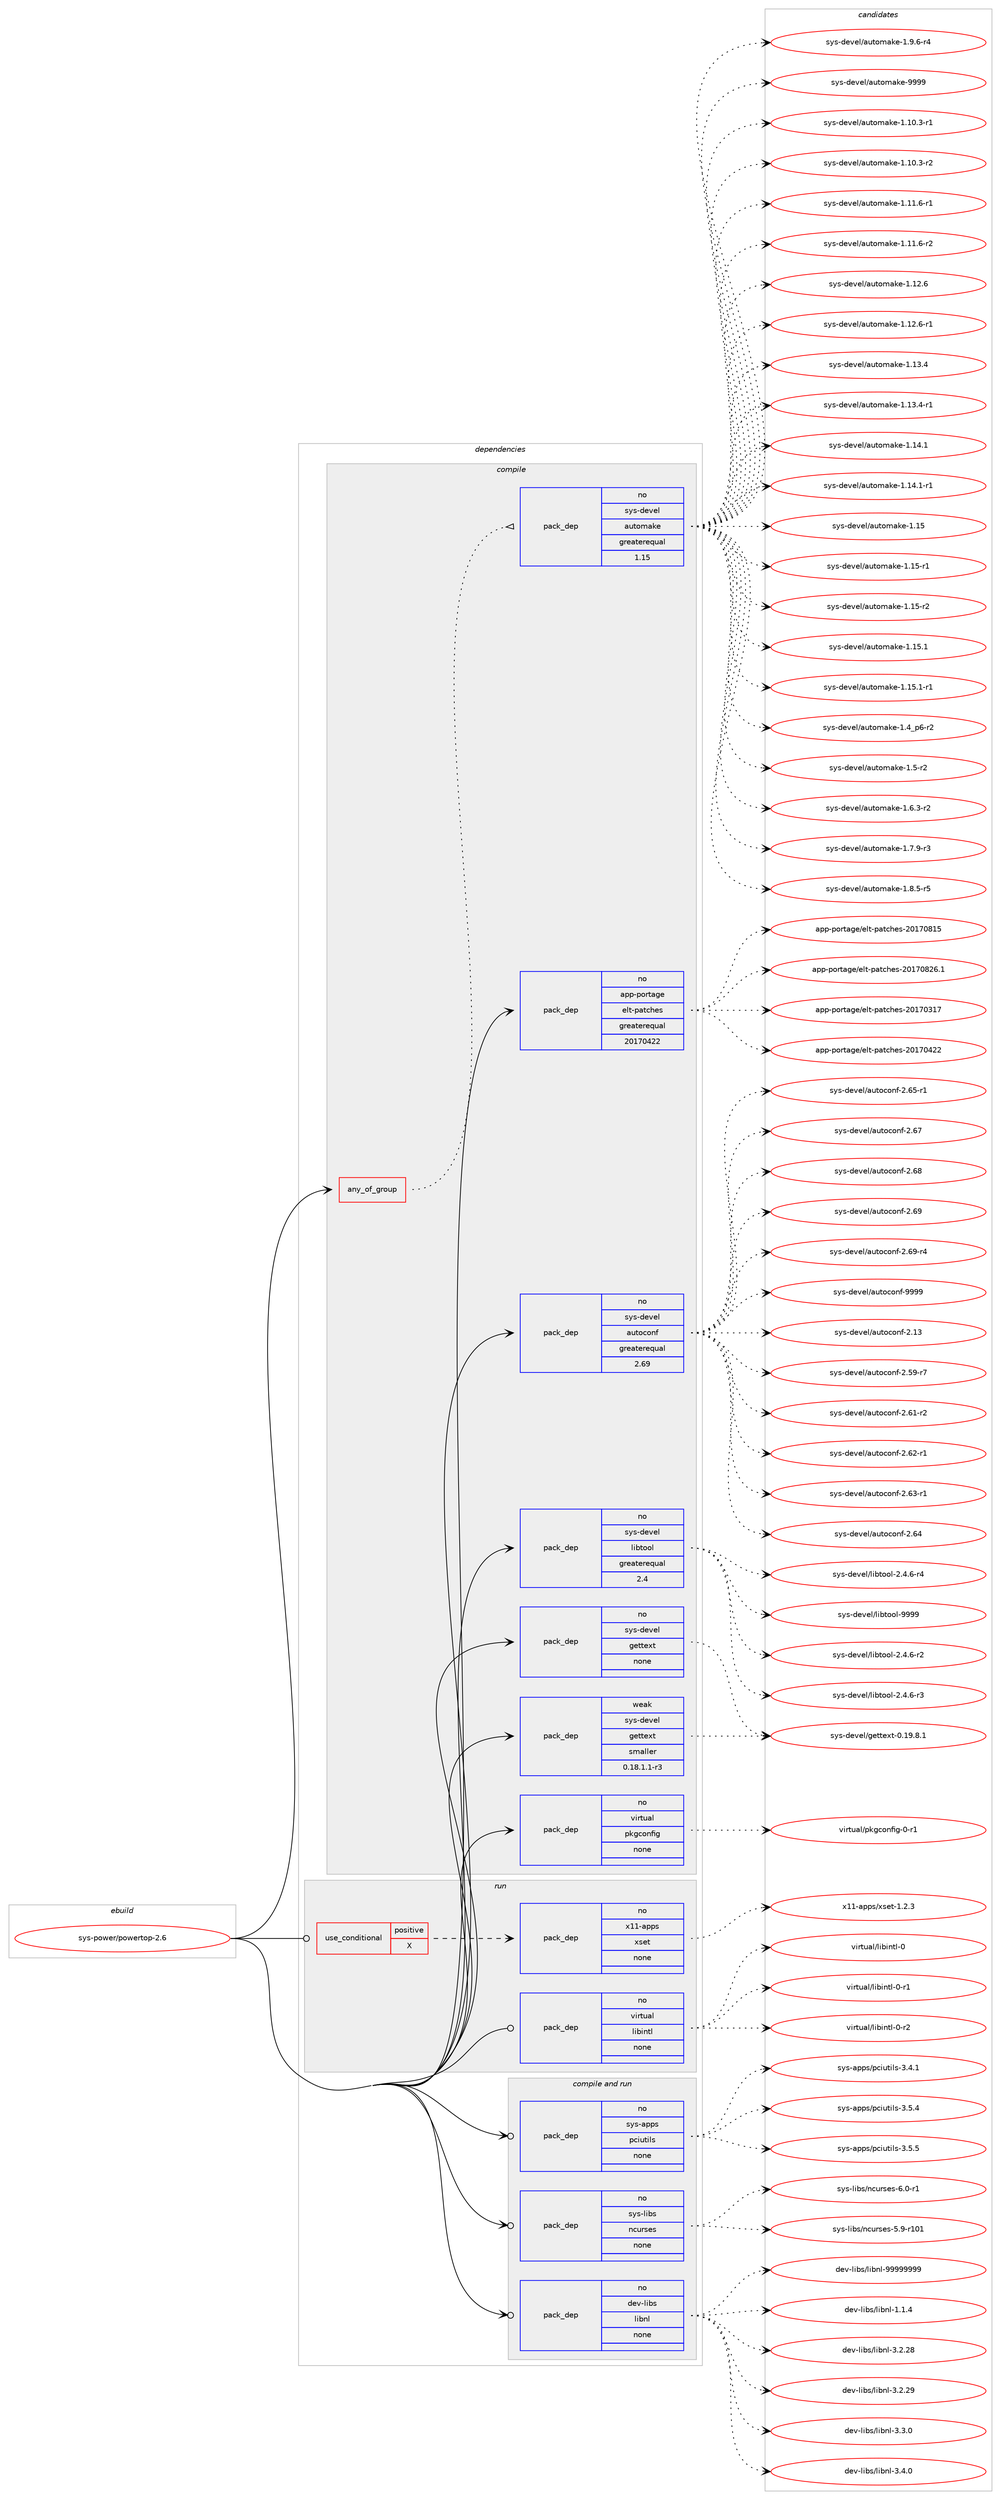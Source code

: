 digraph prolog {

# *************
# Graph options
# *************

newrank=true;
concentrate=true;
compound=true;
graph [rankdir=LR,fontname=Helvetica,fontsize=10,ranksep=1.5];#, ranksep=2.5, nodesep=0.2];
edge  [arrowhead=vee];
node  [fontname=Helvetica,fontsize=10];

# **********
# The ebuild
# **********

subgraph cluster_leftcol {
color=gray;
rank=same;
label=<<i>ebuild</i>>;
id [label="sys-power/powertop-2.6", color=red, width=4, href="../sys-power/powertop-2.6.svg"];
}

# ****************
# The dependencies
# ****************

subgraph cluster_midcol {
color=gray;
label=<<i>dependencies</i>>;
subgraph cluster_compile {
fillcolor="#eeeeee";
style=filled;
label=<<i>compile</i>>;
subgraph any8475 {
dependency496226 [label=<<TABLE BORDER="0" CELLBORDER="1" CELLSPACING="0" CELLPADDING="4"><TR><TD CELLPADDING="10">any_of_group</TD></TR></TABLE>>, shape=none, color=red];subgraph pack368777 {
dependency496227 [label=<<TABLE BORDER="0" CELLBORDER="1" CELLSPACING="0" CELLPADDING="4" WIDTH="220"><TR><TD ROWSPAN="6" CELLPADDING="30">pack_dep</TD></TR><TR><TD WIDTH="110">no</TD></TR><TR><TD>sys-devel</TD></TR><TR><TD>automake</TD></TR><TR><TD>greaterequal</TD></TR><TR><TD>1.15</TD></TR></TABLE>>, shape=none, color=blue];
}
dependency496226:e -> dependency496227:w [weight=20,style="dotted",arrowhead="oinv"];
}
id:e -> dependency496226:w [weight=20,style="solid",arrowhead="vee"];
subgraph pack368778 {
dependency496228 [label=<<TABLE BORDER="0" CELLBORDER="1" CELLSPACING="0" CELLPADDING="4" WIDTH="220"><TR><TD ROWSPAN="6" CELLPADDING="30">pack_dep</TD></TR><TR><TD WIDTH="110">no</TD></TR><TR><TD>app-portage</TD></TR><TR><TD>elt-patches</TD></TR><TR><TD>greaterequal</TD></TR><TR><TD>20170422</TD></TR></TABLE>>, shape=none, color=blue];
}
id:e -> dependency496228:w [weight=20,style="solid",arrowhead="vee"];
subgraph pack368779 {
dependency496229 [label=<<TABLE BORDER="0" CELLBORDER="1" CELLSPACING="0" CELLPADDING="4" WIDTH="220"><TR><TD ROWSPAN="6" CELLPADDING="30">pack_dep</TD></TR><TR><TD WIDTH="110">no</TD></TR><TR><TD>sys-devel</TD></TR><TR><TD>autoconf</TD></TR><TR><TD>greaterequal</TD></TR><TR><TD>2.69</TD></TR></TABLE>>, shape=none, color=blue];
}
id:e -> dependency496229:w [weight=20,style="solid",arrowhead="vee"];
subgraph pack368780 {
dependency496230 [label=<<TABLE BORDER="0" CELLBORDER="1" CELLSPACING="0" CELLPADDING="4" WIDTH="220"><TR><TD ROWSPAN="6" CELLPADDING="30">pack_dep</TD></TR><TR><TD WIDTH="110">no</TD></TR><TR><TD>sys-devel</TD></TR><TR><TD>gettext</TD></TR><TR><TD>none</TD></TR><TR><TD></TD></TR></TABLE>>, shape=none, color=blue];
}
id:e -> dependency496230:w [weight=20,style="solid",arrowhead="vee"];
subgraph pack368781 {
dependency496231 [label=<<TABLE BORDER="0" CELLBORDER="1" CELLSPACING="0" CELLPADDING="4" WIDTH="220"><TR><TD ROWSPAN="6" CELLPADDING="30">pack_dep</TD></TR><TR><TD WIDTH="110">no</TD></TR><TR><TD>sys-devel</TD></TR><TR><TD>libtool</TD></TR><TR><TD>greaterequal</TD></TR><TR><TD>2.4</TD></TR></TABLE>>, shape=none, color=blue];
}
id:e -> dependency496231:w [weight=20,style="solid",arrowhead="vee"];
subgraph pack368782 {
dependency496232 [label=<<TABLE BORDER="0" CELLBORDER="1" CELLSPACING="0" CELLPADDING="4" WIDTH="220"><TR><TD ROWSPAN="6" CELLPADDING="30">pack_dep</TD></TR><TR><TD WIDTH="110">no</TD></TR><TR><TD>virtual</TD></TR><TR><TD>pkgconfig</TD></TR><TR><TD>none</TD></TR><TR><TD></TD></TR></TABLE>>, shape=none, color=blue];
}
id:e -> dependency496232:w [weight=20,style="solid",arrowhead="vee"];
subgraph pack368783 {
dependency496233 [label=<<TABLE BORDER="0" CELLBORDER="1" CELLSPACING="0" CELLPADDING="4" WIDTH="220"><TR><TD ROWSPAN="6" CELLPADDING="30">pack_dep</TD></TR><TR><TD WIDTH="110">weak</TD></TR><TR><TD>sys-devel</TD></TR><TR><TD>gettext</TD></TR><TR><TD>smaller</TD></TR><TR><TD>0.18.1.1-r3</TD></TR></TABLE>>, shape=none, color=blue];
}
id:e -> dependency496233:w [weight=20,style="solid",arrowhead="vee"];
}
subgraph cluster_compileandrun {
fillcolor="#eeeeee";
style=filled;
label=<<i>compile and run</i>>;
subgraph pack368784 {
dependency496234 [label=<<TABLE BORDER="0" CELLBORDER="1" CELLSPACING="0" CELLPADDING="4" WIDTH="220"><TR><TD ROWSPAN="6" CELLPADDING="30">pack_dep</TD></TR><TR><TD WIDTH="110">no</TD></TR><TR><TD>dev-libs</TD></TR><TR><TD>libnl</TD></TR><TR><TD>none</TD></TR><TR><TD></TD></TR></TABLE>>, shape=none, color=blue];
}
id:e -> dependency496234:w [weight=20,style="solid",arrowhead="odotvee"];
subgraph pack368785 {
dependency496235 [label=<<TABLE BORDER="0" CELLBORDER="1" CELLSPACING="0" CELLPADDING="4" WIDTH="220"><TR><TD ROWSPAN="6" CELLPADDING="30">pack_dep</TD></TR><TR><TD WIDTH="110">no</TD></TR><TR><TD>sys-apps</TD></TR><TR><TD>pciutils</TD></TR><TR><TD>none</TD></TR><TR><TD></TD></TR></TABLE>>, shape=none, color=blue];
}
id:e -> dependency496235:w [weight=20,style="solid",arrowhead="odotvee"];
subgraph pack368786 {
dependency496236 [label=<<TABLE BORDER="0" CELLBORDER="1" CELLSPACING="0" CELLPADDING="4" WIDTH="220"><TR><TD ROWSPAN="6" CELLPADDING="30">pack_dep</TD></TR><TR><TD WIDTH="110">no</TD></TR><TR><TD>sys-libs</TD></TR><TR><TD>ncurses</TD></TR><TR><TD>none</TD></TR><TR><TD></TD></TR></TABLE>>, shape=none, color=blue];
}
id:e -> dependency496236:w [weight=20,style="solid",arrowhead="odotvee"];
}
subgraph cluster_run {
fillcolor="#eeeeee";
style=filled;
label=<<i>run</i>>;
subgraph cond118649 {
dependency496237 [label=<<TABLE BORDER="0" CELLBORDER="1" CELLSPACING="0" CELLPADDING="4"><TR><TD ROWSPAN="3" CELLPADDING="10">use_conditional</TD></TR><TR><TD>positive</TD></TR><TR><TD>X</TD></TR></TABLE>>, shape=none, color=red];
subgraph pack368787 {
dependency496238 [label=<<TABLE BORDER="0" CELLBORDER="1" CELLSPACING="0" CELLPADDING="4" WIDTH="220"><TR><TD ROWSPAN="6" CELLPADDING="30">pack_dep</TD></TR><TR><TD WIDTH="110">no</TD></TR><TR><TD>x11-apps</TD></TR><TR><TD>xset</TD></TR><TR><TD>none</TD></TR><TR><TD></TD></TR></TABLE>>, shape=none, color=blue];
}
dependency496237:e -> dependency496238:w [weight=20,style="dashed",arrowhead="vee"];
}
id:e -> dependency496237:w [weight=20,style="solid",arrowhead="odot"];
subgraph pack368788 {
dependency496239 [label=<<TABLE BORDER="0" CELLBORDER="1" CELLSPACING="0" CELLPADDING="4" WIDTH="220"><TR><TD ROWSPAN="6" CELLPADDING="30">pack_dep</TD></TR><TR><TD WIDTH="110">no</TD></TR><TR><TD>virtual</TD></TR><TR><TD>libintl</TD></TR><TR><TD>none</TD></TR><TR><TD></TD></TR></TABLE>>, shape=none, color=blue];
}
id:e -> dependency496239:w [weight=20,style="solid",arrowhead="odot"];
}
}

# **************
# The candidates
# **************

subgraph cluster_choices {
rank=same;
color=gray;
label=<<i>candidates</i>>;

subgraph choice368777 {
color=black;
nodesep=1;
choice11512111545100101118101108479711711611110997107101454946494846514511449 [label="sys-devel/automake-1.10.3-r1", color=red, width=4,href="../sys-devel/automake-1.10.3-r1.svg"];
choice11512111545100101118101108479711711611110997107101454946494846514511450 [label="sys-devel/automake-1.10.3-r2", color=red, width=4,href="../sys-devel/automake-1.10.3-r2.svg"];
choice11512111545100101118101108479711711611110997107101454946494946544511449 [label="sys-devel/automake-1.11.6-r1", color=red, width=4,href="../sys-devel/automake-1.11.6-r1.svg"];
choice11512111545100101118101108479711711611110997107101454946494946544511450 [label="sys-devel/automake-1.11.6-r2", color=red, width=4,href="../sys-devel/automake-1.11.6-r2.svg"];
choice1151211154510010111810110847971171161111099710710145494649504654 [label="sys-devel/automake-1.12.6", color=red, width=4,href="../sys-devel/automake-1.12.6.svg"];
choice11512111545100101118101108479711711611110997107101454946495046544511449 [label="sys-devel/automake-1.12.6-r1", color=red, width=4,href="../sys-devel/automake-1.12.6-r1.svg"];
choice1151211154510010111810110847971171161111099710710145494649514652 [label="sys-devel/automake-1.13.4", color=red, width=4,href="../sys-devel/automake-1.13.4.svg"];
choice11512111545100101118101108479711711611110997107101454946495146524511449 [label="sys-devel/automake-1.13.4-r1", color=red, width=4,href="../sys-devel/automake-1.13.4-r1.svg"];
choice1151211154510010111810110847971171161111099710710145494649524649 [label="sys-devel/automake-1.14.1", color=red, width=4,href="../sys-devel/automake-1.14.1.svg"];
choice11512111545100101118101108479711711611110997107101454946495246494511449 [label="sys-devel/automake-1.14.1-r1", color=red, width=4,href="../sys-devel/automake-1.14.1-r1.svg"];
choice115121115451001011181011084797117116111109971071014549464953 [label="sys-devel/automake-1.15", color=red, width=4,href="../sys-devel/automake-1.15.svg"];
choice1151211154510010111810110847971171161111099710710145494649534511449 [label="sys-devel/automake-1.15-r1", color=red, width=4,href="../sys-devel/automake-1.15-r1.svg"];
choice1151211154510010111810110847971171161111099710710145494649534511450 [label="sys-devel/automake-1.15-r2", color=red, width=4,href="../sys-devel/automake-1.15-r2.svg"];
choice1151211154510010111810110847971171161111099710710145494649534649 [label="sys-devel/automake-1.15.1", color=red, width=4,href="../sys-devel/automake-1.15.1.svg"];
choice11512111545100101118101108479711711611110997107101454946495346494511449 [label="sys-devel/automake-1.15.1-r1", color=red, width=4,href="../sys-devel/automake-1.15.1-r1.svg"];
choice115121115451001011181011084797117116111109971071014549465295112544511450 [label="sys-devel/automake-1.4_p6-r2", color=red, width=4,href="../sys-devel/automake-1.4_p6-r2.svg"];
choice11512111545100101118101108479711711611110997107101454946534511450 [label="sys-devel/automake-1.5-r2", color=red, width=4,href="../sys-devel/automake-1.5-r2.svg"];
choice115121115451001011181011084797117116111109971071014549465446514511450 [label="sys-devel/automake-1.6.3-r2", color=red, width=4,href="../sys-devel/automake-1.6.3-r2.svg"];
choice115121115451001011181011084797117116111109971071014549465546574511451 [label="sys-devel/automake-1.7.9-r3", color=red, width=4,href="../sys-devel/automake-1.7.9-r3.svg"];
choice115121115451001011181011084797117116111109971071014549465646534511453 [label="sys-devel/automake-1.8.5-r5", color=red, width=4,href="../sys-devel/automake-1.8.5-r5.svg"];
choice115121115451001011181011084797117116111109971071014549465746544511452 [label="sys-devel/automake-1.9.6-r4", color=red, width=4,href="../sys-devel/automake-1.9.6-r4.svg"];
choice115121115451001011181011084797117116111109971071014557575757 [label="sys-devel/automake-9999", color=red, width=4,href="../sys-devel/automake-9999.svg"];
dependency496227:e -> choice11512111545100101118101108479711711611110997107101454946494846514511449:w [style=dotted,weight="100"];
dependency496227:e -> choice11512111545100101118101108479711711611110997107101454946494846514511450:w [style=dotted,weight="100"];
dependency496227:e -> choice11512111545100101118101108479711711611110997107101454946494946544511449:w [style=dotted,weight="100"];
dependency496227:e -> choice11512111545100101118101108479711711611110997107101454946494946544511450:w [style=dotted,weight="100"];
dependency496227:e -> choice1151211154510010111810110847971171161111099710710145494649504654:w [style=dotted,weight="100"];
dependency496227:e -> choice11512111545100101118101108479711711611110997107101454946495046544511449:w [style=dotted,weight="100"];
dependency496227:e -> choice1151211154510010111810110847971171161111099710710145494649514652:w [style=dotted,weight="100"];
dependency496227:e -> choice11512111545100101118101108479711711611110997107101454946495146524511449:w [style=dotted,weight="100"];
dependency496227:e -> choice1151211154510010111810110847971171161111099710710145494649524649:w [style=dotted,weight="100"];
dependency496227:e -> choice11512111545100101118101108479711711611110997107101454946495246494511449:w [style=dotted,weight="100"];
dependency496227:e -> choice115121115451001011181011084797117116111109971071014549464953:w [style=dotted,weight="100"];
dependency496227:e -> choice1151211154510010111810110847971171161111099710710145494649534511449:w [style=dotted,weight="100"];
dependency496227:e -> choice1151211154510010111810110847971171161111099710710145494649534511450:w [style=dotted,weight="100"];
dependency496227:e -> choice1151211154510010111810110847971171161111099710710145494649534649:w [style=dotted,weight="100"];
dependency496227:e -> choice11512111545100101118101108479711711611110997107101454946495346494511449:w [style=dotted,weight="100"];
dependency496227:e -> choice115121115451001011181011084797117116111109971071014549465295112544511450:w [style=dotted,weight="100"];
dependency496227:e -> choice11512111545100101118101108479711711611110997107101454946534511450:w [style=dotted,weight="100"];
dependency496227:e -> choice115121115451001011181011084797117116111109971071014549465446514511450:w [style=dotted,weight="100"];
dependency496227:e -> choice115121115451001011181011084797117116111109971071014549465546574511451:w [style=dotted,weight="100"];
dependency496227:e -> choice115121115451001011181011084797117116111109971071014549465646534511453:w [style=dotted,weight="100"];
dependency496227:e -> choice115121115451001011181011084797117116111109971071014549465746544511452:w [style=dotted,weight="100"];
dependency496227:e -> choice115121115451001011181011084797117116111109971071014557575757:w [style=dotted,weight="100"];
}
subgraph choice368778 {
color=black;
nodesep=1;
choice97112112451121111141169710310147101108116451129711699104101115455048495548514955 [label="app-portage/elt-patches-20170317", color=red, width=4,href="../app-portage/elt-patches-20170317.svg"];
choice97112112451121111141169710310147101108116451129711699104101115455048495548525050 [label="app-portage/elt-patches-20170422", color=red, width=4,href="../app-portage/elt-patches-20170422.svg"];
choice97112112451121111141169710310147101108116451129711699104101115455048495548564953 [label="app-portage/elt-patches-20170815", color=red, width=4,href="../app-portage/elt-patches-20170815.svg"];
choice971121124511211111411697103101471011081164511297116991041011154550484955485650544649 [label="app-portage/elt-patches-20170826.1", color=red, width=4,href="../app-portage/elt-patches-20170826.1.svg"];
dependency496228:e -> choice97112112451121111141169710310147101108116451129711699104101115455048495548514955:w [style=dotted,weight="100"];
dependency496228:e -> choice97112112451121111141169710310147101108116451129711699104101115455048495548525050:w [style=dotted,weight="100"];
dependency496228:e -> choice97112112451121111141169710310147101108116451129711699104101115455048495548564953:w [style=dotted,weight="100"];
dependency496228:e -> choice971121124511211111411697103101471011081164511297116991041011154550484955485650544649:w [style=dotted,weight="100"];
}
subgraph choice368779 {
color=black;
nodesep=1;
choice115121115451001011181011084797117116111991111101024550464951 [label="sys-devel/autoconf-2.13", color=red, width=4,href="../sys-devel/autoconf-2.13.svg"];
choice1151211154510010111810110847971171161119911111010245504653574511455 [label="sys-devel/autoconf-2.59-r7", color=red, width=4,href="../sys-devel/autoconf-2.59-r7.svg"];
choice1151211154510010111810110847971171161119911111010245504654494511450 [label="sys-devel/autoconf-2.61-r2", color=red, width=4,href="../sys-devel/autoconf-2.61-r2.svg"];
choice1151211154510010111810110847971171161119911111010245504654504511449 [label="sys-devel/autoconf-2.62-r1", color=red, width=4,href="../sys-devel/autoconf-2.62-r1.svg"];
choice1151211154510010111810110847971171161119911111010245504654514511449 [label="sys-devel/autoconf-2.63-r1", color=red, width=4,href="../sys-devel/autoconf-2.63-r1.svg"];
choice115121115451001011181011084797117116111991111101024550465452 [label="sys-devel/autoconf-2.64", color=red, width=4,href="../sys-devel/autoconf-2.64.svg"];
choice1151211154510010111810110847971171161119911111010245504654534511449 [label="sys-devel/autoconf-2.65-r1", color=red, width=4,href="../sys-devel/autoconf-2.65-r1.svg"];
choice115121115451001011181011084797117116111991111101024550465455 [label="sys-devel/autoconf-2.67", color=red, width=4,href="../sys-devel/autoconf-2.67.svg"];
choice115121115451001011181011084797117116111991111101024550465456 [label="sys-devel/autoconf-2.68", color=red, width=4,href="../sys-devel/autoconf-2.68.svg"];
choice115121115451001011181011084797117116111991111101024550465457 [label="sys-devel/autoconf-2.69", color=red, width=4,href="../sys-devel/autoconf-2.69.svg"];
choice1151211154510010111810110847971171161119911111010245504654574511452 [label="sys-devel/autoconf-2.69-r4", color=red, width=4,href="../sys-devel/autoconf-2.69-r4.svg"];
choice115121115451001011181011084797117116111991111101024557575757 [label="sys-devel/autoconf-9999", color=red, width=4,href="../sys-devel/autoconf-9999.svg"];
dependency496229:e -> choice115121115451001011181011084797117116111991111101024550464951:w [style=dotted,weight="100"];
dependency496229:e -> choice1151211154510010111810110847971171161119911111010245504653574511455:w [style=dotted,weight="100"];
dependency496229:e -> choice1151211154510010111810110847971171161119911111010245504654494511450:w [style=dotted,weight="100"];
dependency496229:e -> choice1151211154510010111810110847971171161119911111010245504654504511449:w [style=dotted,weight="100"];
dependency496229:e -> choice1151211154510010111810110847971171161119911111010245504654514511449:w [style=dotted,weight="100"];
dependency496229:e -> choice115121115451001011181011084797117116111991111101024550465452:w [style=dotted,weight="100"];
dependency496229:e -> choice1151211154510010111810110847971171161119911111010245504654534511449:w [style=dotted,weight="100"];
dependency496229:e -> choice115121115451001011181011084797117116111991111101024550465455:w [style=dotted,weight="100"];
dependency496229:e -> choice115121115451001011181011084797117116111991111101024550465456:w [style=dotted,weight="100"];
dependency496229:e -> choice115121115451001011181011084797117116111991111101024550465457:w [style=dotted,weight="100"];
dependency496229:e -> choice1151211154510010111810110847971171161119911111010245504654574511452:w [style=dotted,weight="100"];
dependency496229:e -> choice115121115451001011181011084797117116111991111101024557575757:w [style=dotted,weight="100"];
}
subgraph choice368780 {
color=black;
nodesep=1;
choice1151211154510010111810110847103101116116101120116454846495746564649 [label="sys-devel/gettext-0.19.8.1", color=red, width=4,href="../sys-devel/gettext-0.19.8.1.svg"];
dependency496230:e -> choice1151211154510010111810110847103101116116101120116454846495746564649:w [style=dotted,weight="100"];
}
subgraph choice368781 {
color=black;
nodesep=1;
choice1151211154510010111810110847108105981161111111084550465246544511450 [label="sys-devel/libtool-2.4.6-r2", color=red, width=4,href="../sys-devel/libtool-2.4.6-r2.svg"];
choice1151211154510010111810110847108105981161111111084550465246544511451 [label="sys-devel/libtool-2.4.6-r3", color=red, width=4,href="../sys-devel/libtool-2.4.6-r3.svg"];
choice1151211154510010111810110847108105981161111111084550465246544511452 [label="sys-devel/libtool-2.4.6-r4", color=red, width=4,href="../sys-devel/libtool-2.4.6-r4.svg"];
choice1151211154510010111810110847108105981161111111084557575757 [label="sys-devel/libtool-9999", color=red, width=4,href="../sys-devel/libtool-9999.svg"];
dependency496231:e -> choice1151211154510010111810110847108105981161111111084550465246544511450:w [style=dotted,weight="100"];
dependency496231:e -> choice1151211154510010111810110847108105981161111111084550465246544511451:w [style=dotted,weight="100"];
dependency496231:e -> choice1151211154510010111810110847108105981161111111084550465246544511452:w [style=dotted,weight="100"];
dependency496231:e -> choice1151211154510010111810110847108105981161111111084557575757:w [style=dotted,weight="100"];
}
subgraph choice368782 {
color=black;
nodesep=1;
choice11810511411611797108471121071039911111010210510345484511449 [label="virtual/pkgconfig-0-r1", color=red, width=4,href="../virtual/pkgconfig-0-r1.svg"];
dependency496232:e -> choice11810511411611797108471121071039911111010210510345484511449:w [style=dotted,weight="100"];
}
subgraph choice368783 {
color=black;
nodesep=1;
choice1151211154510010111810110847103101116116101120116454846495746564649 [label="sys-devel/gettext-0.19.8.1", color=red, width=4,href="../sys-devel/gettext-0.19.8.1.svg"];
dependency496233:e -> choice1151211154510010111810110847103101116116101120116454846495746564649:w [style=dotted,weight="100"];
}
subgraph choice368784 {
color=black;
nodesep=1;
choice10010111845108105981154710810598110108454946494652 [label="dev-libs/libnl-1.1.4", color=red, width=4,href="../dev-libs/libnl-1.1.4.svg"];
choice1001011184510810598115471081059811010845514650465056 [label="dev-libs/libnl-3.2.28", color=red, width=4,href="../dev-libs/libnl-3.2.28.svg"];
choice1001011184510810598115471081059811010845514650465057 [label="dev-libs/libnl-3.2.29", color=red, width=4,href="../dev-libs/libnl-3.2.29.svg"];
choice10010111845108105981154710810598110108455146514648 [label="dev-libs/libnl-3.3.0", color=red, width=4,href="../dev-libs/libnl-3.3.0.svg"];
choice10010111845108105981154710810598110108455146524648 [label="dev-libs/libnl-3.4.0", color=red, width=4,href="../dev-libs/libnl-3.4.0.svg"];
choice10010111845108105981154710810598110108455757575757575757 [label="dev-libs/libnl-99999999", color=red, width=4,href="../dev-libs/libnl-99999999.svg"];
dependency496234:e -> choice10010111845108105981154710810598110108454946494652:w [style=dotted,weight="100"];
dependency496234:e -> choice1001011184510810598115471081059811010845514650465056:w [style=dotted,weight="100"];
dependency496234:e -> choice1001011184510810598115471081059811010845514650465057:w [style=dotted,weight="100"];
dependency496234:e -> choice10010111845108105981154710810598110108455146514648:w [style=dotted,weight="100"];
dependency496234:e -> choice10010111845108105981154710810598110108455146524648:w [style=dotted,weight="100"];
dependency496234:e -> choice10010111845108105981154710810598110108455757575757575757:w [style=dotted,weight="100"];
}
subgraph choice368785 {
color=black;
nodesep=1;
choice11512111545971121121154711299105117116105108115455146524649 [label="sys-apps/pciutils-3.4.1", color=red, width=4,href="../sys-apps/pciutils-3.4.1.svg"];
choice11512111545971121121154711299105117116105108115455146534652 [label="sys-apps/pciutils-3.5.4", color=red, width=4,href="../sys-apps/pciutils-3.5.4.svg"];
choice11512111545971121121154711299105117116105108115455146534653 [label="sys-apps/pciutils-3.5.5", color=red, width=4,href="../sys-apps/pciutils-3.5.5.svg"];
dependency496235:e -> choice11512111545971121121154711299105117116105108115455146524649:w [style=dotted,weight="100"];
dependency496235:e -> choice11512111545971121121154711299105117116105108115455146534652:w [style=dotted,weight="100"];
dependency496235:e -> choice11512111545971121121154711299105117116105108115455146534653:w [style=dotted,weight="100"];
}
subgraph choice368786 {
color=black;
nodesep=1;
choice115121115451081059811547110991171141151011154553465745114494849 [label="sys-libs/ncurses-5.9-r101", color=red, width=4,href="../sys-libs/ncurses-5.9-r101.svg"];
choice11512111545108105981154711099117114115101115455446484511449 [label="sys-libs/ncurses-6.0-r1", color=red, width=4,href="../sys-libs/ncurses-6.0-r1.svg"];
dependency496236:e -> choice115121115451081059811547110991171141151011154553465745114494849:w [style=dotted,weight="100"];
dependency496236:e -> choice11512111545108105981154711099117114115101115455446484511449:w [style=dotted,weight="100"];
}
subgraph choice368787 {
color=black;
nodesep=1;
choice1204949459711211211547120115101116454946504651 [label="x11-apps/xset-1.2.3", color=red, width=4,href="../x11-apps/xset-1.2.3.svg"];
dependency496238:e -> choice1204949459711211211547120115101116454946504651:w [style=dotted,weight="100"];
}
subgraph choice368788 {
color=black;
nodesep=1;
choice1181051141161179710847108105981051101161084548 [label="virtual/libintl-0", color=red, width=4,href="../virtual/libintl-0.svg"];
choice11810511411611797108471081059810511011610845484511449 [label="virtual/libintl-0-r1", color=red, width=4,href="../virtual/libintl-0-r1.svg"];
choice11810511411611797108471081059810511011610845484511450 [label="virtual/libintl-0-r2", color=red, width=4,href="../virtual/libintl-0-r2.svg"];
dependency496239:e -> choice1181051141161179710847108105981051101161084548:w [style=dotted,weight="100"];
dependency496239:e -> choice11810511411611797108471081059810511011610845484511449:w [style=dotted,weight="100"];
dependency496239:e -> choice11810511411611797108471081059810511011610845484511450:w [style=dotted,weight="100"];
}
}

}
